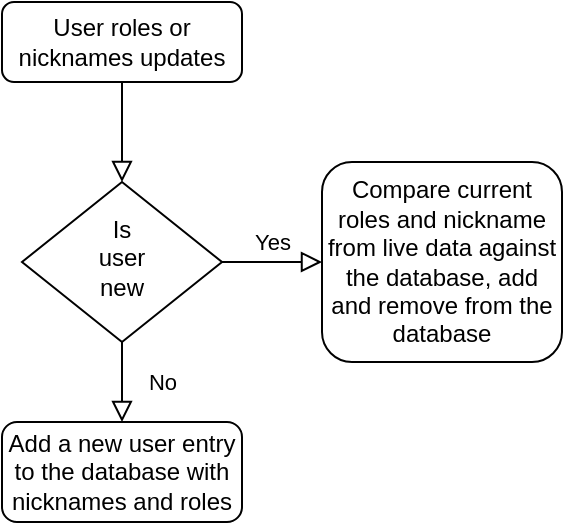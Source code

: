 <mxfile version="21.1.1" type="github">
  <diagram id="C5RBs43oDa-KdzZeNtuy" name="Page-1">
    <mxGraphModel dx="893" dy="481" grid="1" gridSize="10" guides="1" tooltips="1" connect="1" arrows="1" fold="1" page="1" pageScale="1" pageWidth="827" pageHeight="1169" math="0" shadow="0">
      <root>
        <mxCell id="WIyWlLk6GJQsqaUBKTNV-0" />
        <mxCell id="WIyWlLk6GJQsqaUBKTNV-1" parent="WIyWlLk6GJQsqaUBKTNV-0" />
        <mxCell id="tWPVHJdhpfHAws7wmsTg-0" value="" style="rounded=0;html=1;jettySize=auto;orthogonalLoop=1;fontSize=11;endArrow=block;endFill=0;endSize=8;strokeWidth=1;shadow=0;labelBackgroundColor=none;edgeStyle=orthogonalEdgeStyle;" edge="1" parent="WIyWlLk6GJQsqaUBKTNV-1" source="tWPVHJdhpfHAws7wmsTg-1" target="tWPVHJdhpfHAws7wmsTg-4">
          <mxGeometry relative="1" as="geometry" />
        </mxCell>
        <mxCell id="tWPVHJdhpfHAws7wmsTg-1" value="User roles or nicknames updates" style="rounded=1;whiteSpace=wrap;html=1;fontSize=12;glass=0;strokeWidth=1;shadow=0;" vertex="1" parent="WIyWlLk6GJQsqaUBKTNV-1">
          <mxGeometry x="20" y="10" width="120" height="40" as="geometry" />
        </mxCell>
        <mxCell id="tWPVHJdhpfHAws7wmsTg-2" value="No" style="rounded=0;html=1;jettySize=auto;orthogonalLoop=1;fontSize=11;endArrow=block;endFill=0;endSize=8;strokeWidth=1;shadow=0;labelBackgroundColor=none;edgeStyle=orthogonalEdgeStyle;entryX=0.5;entryY=0;entryDx=0;entryDy=0;" edge="1" parent="WIyWlLk6GJQsqaUBKTNV-1" source="tWPVHJdhpfHAws7wmsTg-4" target="tWPVHJdhpfHAws7wmsTg-6">
          <mxGeometry y="20" relative="1" as="geometry">
            <mxPoint as="offset" />
            <mxPoint x="80" y="220" as="targetPoint" />
          </mxGeometry>
        </mxCell>
        <mxCell id="tWPVHJdhpfHAws7wmsTg-3" value="Yes" style="edgeStyle=orthogonalEdgeStyle;rounded=0;html=1;jettySize=auto;orthogonalLoop=1;fontSize=11;endArrow=block;endFill=0;endSize=8;strokeWidth=1;shadow=0;labelBackgroundColor=none;" edge="1" parent="WIyWlLk6GJQsqaUBKTNV-1" source="tWPVHJdhpfHAws7wmsTg-4" target="tWPVHJdhpfHAws7wmsTg-5">
          <mxGeometry y="10" relative="1" as="geometry">
            <mxPoint as="offset" />
          </mxGeometry>
        </mxCell>
        <mxCell id="tWPVHJdhpfHAws7wmsTg-4" value="Is&lt;br&gt;user&lt;br&gt;new" style="rhombus;whiteSpace=wrap;html=1;shadow=0;fontFamily=Helvetica;fontSize=12;align=center;strokeWidth=1;spacing=6;spacingTop=-4;" vertex="1" parent="WIyWlLk6GJQsqaUBKTNV-1">
          <mxGeometry x="30" y="100" width="100" height="80" as="geometry" />
        </mxCell>
        <mxCell id="tWPVHJdhpfHAws7wmsTg-5" value="Compare current roles and nickname from live data against the database, add and remove from the database" style="rounded=1;whiteSpace=wrap;html=1;fontSize=12;glass=0;strokeWidth=1;shadow=0;" vertex="1" parent="WIyWlLk6GJQsqaUBKTNV-1">
          <mxGeometry x="180" y="90" width="120" height="100" as="geometry" />
        </mxCell>
        <mxCell id="tWPVHJdhpfHAws7wmsTg-6" value="Add a new user entry to the database with nicknames and roles" style="rounded=1;whiteSpace=wrap;html=1;fontSize=12;glass=0;strokeWidth=1;shadow=0;" vertex="1" parent="WIyWlLk6GJQsqaUBKTNV-1">
          <mxGeometry x="20" y="220" width="120" height="50" as="geometry" />
        </mxCell>
      </root>
    </mxGraphModel>
  </diagram>
</mxfile>
